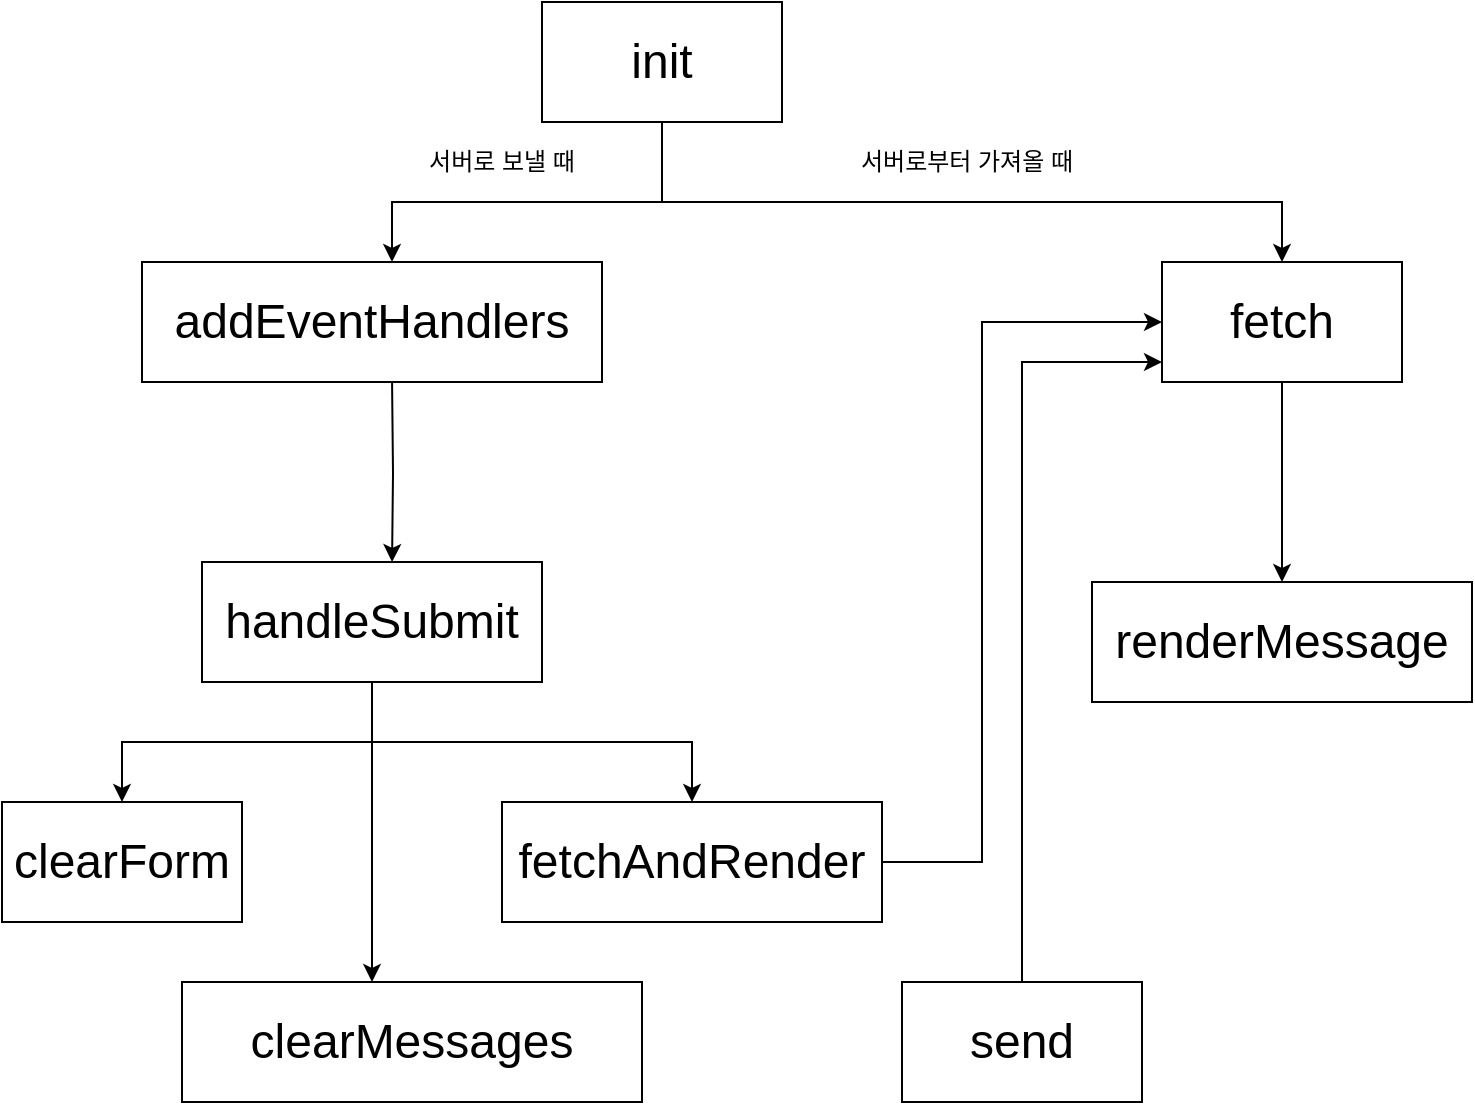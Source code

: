 <mxfile version="14.1.2" type="github">
  <diagram id="Vi2oFbDn3ttYqndMQCn4" name="Page-1">
    <mxGraphModel dx="918" dy="693" grid="1" gridSize="10" guides="1" tooltips="1" connect="1" arrows="1" fold="1" page="1" pageScale="1" pageWidth="850" pageHeight="1100" math="0" shadow="0">
      <root>
        <mxCell id="0" />
        <mxCell id="1" parent="0" />
        <mxCell id="QRFFk8HnwYUtO8Pu8AKB-14" style="edgeStyle=orthogonalEdgeStyle;rounded=0;orthogonalLoop=1;jettySize=auto;html=1;" parent="1" source="0PtnL4p6laBrTHGzEzGk-1" edge="1">
          <mxGeometry relative="1" as="geometry">
            <mxPoint x="235" y="160" as="targetPoint" />
            <Array as="points">
              <mxPoint x="370" y="130" />
              <mxPoint x="235" y="130" />
            </Array>
          </mxGeometry>
        </mxCell>
        <mxCell id="QRFFk8HnwYUtO8Pu8AKB-15" style="edgeStyle=orthogonalEdgeStyle;rounded=0;orthogonalLoop=1;jettySize=auto;html=1;" parent="1" source="0PtnL4p6laBrTHGzEzGk-1" target="QRFFk8HnwYUtO8Pu8AKB-5" edge="1">
          <mxGeometry relative="1" as="geometry">
            <Array as="points">
              <mxPoint x="370" y="130" />
              <mxPoint x="680" y="130" />
            </Array>
          </mxGeometry>
        </mxCell>
        <mxCell id="0PtnL4p6laBrTHGzEzGk-1" value="&lt;font style=&quot;font-size: 24px&quot;&gt;init&lt;/font&gt;" style="rounded=0;whiteSpace=wrap;html=1;" parent="1" vertex="1">
          <mxGeometry x="310" y="30" width="120" height="60" as="geometry" />
        </mxCell>
        <mxCell id="QRFFk8HnwYUtO8Pu8AKB-2" value="&lt;font style=&quot;font-size: 24px&quot;&gt;clearMessages&lt;/font&gt;" style="rounded=0;whiteSpace=wrap;html=1;" parent="1" vertex="1">
          <mxGeometry x="130" y="520" width="230" height="60" as="geometry" />
        </mxCell>
        <mxCell id="QRFFk8HnwYUtO8Pu8AKB-3" value="&lt;font style=&quot;font-size: 24px&quot;&gt;clearForm&lt;/font&gt;" style="rounded=0;whiteSpace=wrap;html=1;" parent="1" vertex="1">
          <mxGeometry x="40" y="430" width="120" height="60" as="geometry" />
        </mxCell>
        <mxCell id="QRFFk8HnwYUtO8Pu8AKB-19" style="edgeStyle=orthogonalEdgeStyle;rounded=0;orthogonalLoop=1;jettySize=auto;html=1;entryX=0.559;entryY=0;entryDx=0;entryDy=0;entryPerimeter=0;" parent="1" target="QRFFk8HnwYUtO8Pu8AKB-11" edge="1">
          <mxGeometry relative="1" as="geometry">
            <mxPoint x="235.03" y="220" as="sourcePoint" />
            <mxPoint x="235" y="280" as="targetPoint" />
          </mxGeometry>
        </mxCell>
        <mxCell id="QRFFk8HnwYUtO8Pu8AKB-4" value="&lt;font style=&quot;font-size: 24px&quot;&gt;addEventHandlers&lt;/font&gt;" style="rounded=0;whiteSpace=wrap;html=1;" parent="1" vertex="1">
          <mxGeometry x="110" y="160" width="230" height="60" as="geometry" />
        </mxCell>
        <mxCell id="QRFFk8HnwYUtO8Pu8AKB-16" style="edgeStyle=orthogonalEdgeStyle;rounded=0;orthogonalLoop=1;jettySize=auto;html=1;" parent="1" source="QRFFk8HnwYUtO8Pu8AKB-5" target="QRFFk8HnwYUtO8Pu8AKB-12" edge="1">
          <mxGeometry relative="1" as="geometry" />
        </mxCell>
        <mxCell id="QRFFk8HnwYUtO8Pu8AKB-5" value="&lt;font style=&quot;font-size: 24px&quot;&gt;fetch&lt;/font&gt;" style="rounded=0;whiteSpace=wrap;html=1;" parent="1" vertex="1">
          <mxGeometry x="620" y="160" width="120" height="60" as="geometry" />
        </mxCell>
        <mxCell id="VUdY1KU8lKi-eMutf1Fu-4" style="edgeStyle=orthogonalEdgeStyle;rounded=0;orthogonalLoop=1;jettySize=auto;html=1;" edge="1" parent="1" source="QRFFk8HnwYUtO8Pu8AKB-6" target="QRFFk8HnwYUtO8Pu8AKB-5">
          <mxGeometry relative="1" as="geometry">
            <Array as="points">
              <mxPoint x="530" y="460" />
              <mxPoint x="530" y="190" />
            </Array>
          </mxGeometry>
        </mxCell>
        <mxCell id="QRFFk8HnwYUtO8Pu8AKB-6" value="&lt;font style=&quot;font-size: 24px&quot;&gt;fetchAndRender&lt;/font&gt;" style="rounded=0;whiteSpace=wrap;html=1;" parent="1" vertex="1">
          <mxGeometry x="290" y="430" width="190" height="60" as="geometry" />
        </mxCell>
        <mxCell id="VUdY1KU8lKi-eMutf1Fu-2" style="edgeStyle=orthogonalEdgeStyle;rounded=0;orthogonalLoop=1;jettySize=auto;html=1;" edge="1" parent="1">
          <mxGeometry relative="1" as="geometry">
            <mxPoint x="620" y="210" as="targetPoint" />
            <mxPoint x="550" y="520" as="sourcePoint" />
            <Array as="points">
              <mxPoint x="550" y="210" />
              <mxPoint x="620" y="210" />
            </Array>
          </mxGeometry>
        </mxCell>
        <mxCell id="QRFFk8HnwYUtO8Pu8AKB-7" value="&lt;font style=&quot;font-size: 24px&quot;&gt;send&lt;/font&gt;" style="rounded=0;whiteSpace=wrap;html=1;" parent="1" vertex="1">
          <mxGeometry x="490" y="520" width="120" height="60" as="geometry" />
        </mxCell>
        <mxCell id="QRFFk8HnwYUtO8Pu8AKB-21" style="edgeStyle=orthogonalEdgeStyle;rounded=0;orthogonalLoop=1;jettySize=auto;html=1;" parent="1" source="QRFFk8HnwYUtO8Pu8AKB-11" edge="1" target="QRFFk8HnwYUtO8Pu8AKB-6">
          <mxGeometry relative="1" as="geometry">
            <mxPoint x="310" y="430" as="targetPoint" />
          </mxGeometry>
        </mxCell>
        <mxCell id="QRFFk8HnwYUtO8Pu8AKB-23" style="edgeStyle=orthogonalEdgeStyle;rounded=0;orthogonalLoop=1;jettySize=auto;html=1;" parent="1" source="QRFFk8HnwYUtO8Pu8AKB-11" target="QRFFk8HnwYUtO8Pu8AKB-3" edge="1">
          <mxGeometry relative="1" as="geometry" />
        </mxCell>
        <mxCell id="VUdY1KU8lKi-eMutf1Fu-3" style="edgeStyle=orthogonalEdgeStyle;rounded=0;orthogonalLoop=1;jettySize=auto;html=1;" edge="1" parent="1" source="QRFFk8HnwYUtO8Pu8AKB-11" target="QRFFk8HnwYUtO8Pu8AKB-2">
          <mxGeometry relative="1" as="geometry">
            <Array as="points">
              <mxPoint x="225" y="470" />
              <mxPoint x="225" y="470" />
            </Array>
          </mxGeometry>
        </mxCell>
        <mxCell id="QRFFk8HnwYUtO8Pu8AKB-11" value="&lt;font style=&quot;font-size: 24px&quot;&gt;handleSubmit&lt;/font&gt;" style="rounded=0;whiteSpace=wrap;html=1;" parent="1" vertex="1">
          <mxGeometry x="140" y="310" width="170" height="60" as="geometry" />
        </mxCell>
        <mxCell id="QRFFk8HnwYUtO8Pu8AKB-12" value="&lt;font style=&quot;font-size: 24px&quot;&gt;renderMessage&lt;/font&gt;" style="rounded=0;whiteSpace=wrap;html=1;" parent="1" vertex="1">
          <mxGeometry x="585" y="320" width="190" height="60" as="geometry" />
        </mxCell>
        <mxCell id="QRFFk8HnwYUtO8Pu8AKB-24" value="서버로부터 가져올 때" style="text;html=1;strokeColor=none;fillColor=none;align=center;verticalAlign=middle;whiteSpace=wrap;rounded=0;" parent="1" vertex="1">
          <mxGeometry x="460" y="100" width="125" height="20" as="geometry" />
        </mxCell>
        <mxCell id="QRFFk8HnwYUtO8Pu8AKB-25" value="서버로 보낼 때" style="text;html=1;strokeColor=none;fillColor=none;align=center;verticalAlign=middle;whiteSpace=wrap;rounded=0;" parent="1" vertex="1">
          <mxGeometry x="250" y="100" width="80" height="20" as="geometry" />
        </mxCell>
      </root>
    </mxGraphModel>
  </diagram>
</mxfile>
